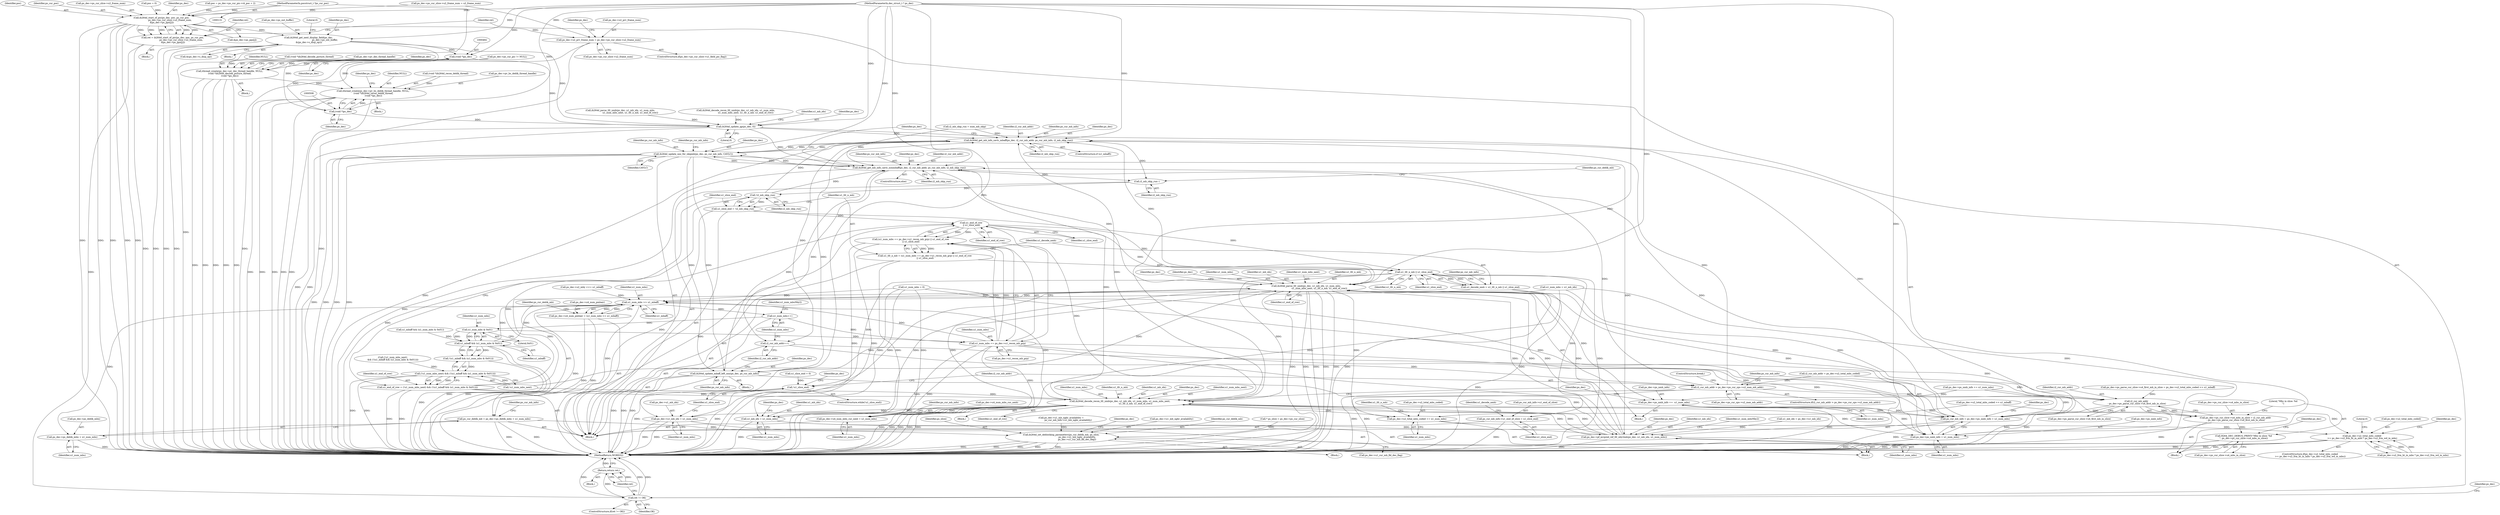 digraph "0_Android_0b23c81c3dd9ec38f7e6806a3955fed1925541a0_1@pointer" {
"1000136" [label="(MethodParameterIn,pocstruct_t *ps_cur_poc)"];
"1000369" [label="(Call,ih264d_start_of_pic(ps_dec, poc, ps_cur_poc,\n                        ps_dec->ps_cur_slice->u2_frame_num,\n &ps_dec->ps_pps[j]))"];
"1000367" [label="(Call,ret = ih264d_start_of_pic(ps_dec, poc, ps_cur_poc,\n                        ps_dec->ps_cur_slice->u2_frame_num,\n &ps_dec->ps_pps[j]))"];
"1000385" [label="(Call,ret != OK)"];
"1000389" [label="(Return,return ret;)"];
"1000408" [label="(Call,ih264d_get_next_display_field(ps_dec,\n                                              ps_dec->ps_out_buffer,\n &(ps_dec->s_disp_op)))"];
"1000463" [label="(Call,(void *)ps_dec)"];
"1000455" [label="(Call,ithread_create(ps_dec->pv_dec_thread_handle, NULL,\n (void *)ih264d_decode_picture_thread,\n (void *)ps_dec))"];
"1000499" [label="(Call,ithread_create(ps_dec->pv_bs_deblk_thread_handle, NULL,\n (void *)ih264d_recon_deblk_thread,\n (void *)ps_dec))"];
"1000507" [label="(Call,(void *)ps_dec)"];
"1001029" [label="(Call,ih264d_update_qp(ps_dec, 0))"];
"1001127" [label="(Call,ih264d_get_mb_info_cavlc_mbaff(ps_dec, i2_cur_mb_addr, ps_cur_mb_info, i2_mb_skip_run))"];
"1001198" [label="(Call,ih264d_update_nnz_for_skipmb(ps_dec, ps_cur_mb_info, CAVLC))"];
"1001133" [label="(Call,ih264d_get_mb_info_cavlc_nonmbaff(ps_dec, i2_cur_mb_addr, ps_cur_mb_info, i2_mb_skip_run))"];
"1001214" [label="(Call,i2_mb_skip_run--)"];
"1001259" [label="(Call,!i2_mb_skip_run)"];
"1001257" [label="(Call,u1_slice_end = !i2_mb_skip_run)"];
"1001269" [label="(Call,u1_end_of_row\n || u1_slice_end)"];
"1001263" [label="(Call,(u1_num_mbs == ps_dec->u1_recon_mb_grp) || u1_end_of_row\n || u1_slice_end)"];
"1001261" [label="(Call,u1_tfr_n_mb = (u1_num_mbs == ps_dec->u1_recon_mb_grp) || u1_end_of_row\n || u1_slice_end)"];
"1001274" [label="(Call,u1_tfr_n_mb || u1_slice_end)"];
"1001066" [label="(Call,!u1_slice_end)"];
"1001272" [label="(Call,u1_decode_nmb = u1_tfr_n_mb || u1_slice_end)"];
"1001277" [label="(Call,ps_cur_mb_info->u1_end_of_slice = u1_slice_end)"];
"1001309" [label="(Call,ih264d_parse_tfr_nmb(ps_dec, u1_mb_idx, u1_num_mbs,\n                                     u1_num_mbs_next, u1_tfr_n_mb, u1_end_of_row))"];
"1001079" [label="(Call,ps_cur_mb_info = ps_dec->ps_nmb_info + u1_num_mbs)"];
"1001081" [label="(Call,ps_dec->ps_nmb_info + u1_num_mbs)"];
"1001086" [label="(Call,ps_dec->u4_num_mbs_cur_nmb = u1_num_mbs)"];
"1001100" [label="(Call,u1_num_mbs >> u1_mbaff)"];
"1001096" [label="(Call,ps_dec->u4_num_pmbair = (u1_num_mbs >> u1_mbaff))"];
"1001103" [label="(Call,ps_cur_deblk_mb = ps_dec->ps_deblk_mbn + u1_num_mbs)"];
"1001145" [label="(Call,ih264d_set_deblocking_parameters(ps_cur_deblk_mb, ps_slice,\n                                             ps_dec->u1_mb_ngbr_availablity,\n                                             ps_dec->u1_cur_mb_fld_dec_flag))"];
"1001105" [label="(Call,ps_dec->ps_deblk_mbn + u1_num_mbs)"];
"1001231" [label="(Call,u1_num_mbs++)"];
"1001254" [label="(Call,u1_num_mbs & 0x01)"];
"1001252" [label="(Call,u1_mbaff && (u1_num_mbs & 0x01))"];
"1001251" [label="(Call,!(u1_mbaff && (u1_num_mbs & 0x01)))"];
"1001248" [label="(Call,(!u1_num_mbs_next) && (!(u1_mbaff && (u1_num_mbs & 0x01))))"];
"1001246" [label="(Call,u1_end_of_row = (!u1_num_mbs_next) && (!(u1_mbaff && (u1_num_mbs & 0x01))))"];
"1001323" [label="(Call,ih264d_decode_recon_tfr_nmb(ps_dec, u1_mb_idx, u1_num_mbs, u1_num_mbs_next,\n                                            u1_tfr_n_mb, u1_end_of_row))"];
"1001330" [label="(Call,ps_dec->u2_total_mbs_coded += u1_num_mbs)"];
"1001403" [label="(Call,ps_dec->u2_total_mbs_coded\n >= ps_dec->u2_frm_ht_in_mbs * ps_dec->u2_frm_wd_in_mbs)"];
"1001340" [label="(Call,u1_mb_idx = u1_num_mbs)"];
"1001285" [label="(Call,ps_dec->pf_mvpred_ref_tfr_nby2mb(ps_dec, u1_mb_idx, u1_num_mbs))"];
"1001343" [label="(Call,ps_dec->u1_mb_idx = u1_num_mbs)"];
"1001264" [label="(Call,u1_num_mbs == ps_dec->u1_recon_mb_grp)"];
"1001316" [label="(Call,ps_dec->ps_nmb_info +=  u1_num_mbs)"];
"1001229" [label="(Call,i2_cur_mb_addr++)"];
"1001071" [label="(Call,i2_cur_mb_addr > ps_dec->ps_cur_sps->u2_max_mb_addr)"];
"1001359" [label="(Call,i2_cur_mb_addr\n - ps_dec->ps_parse_cur_slice->u4_first_mb_in_slice)"];
"1001353" [label="(Call,ps_dec->ps_cur_slice->u4_mbs_in_slice = i2_cur_mb_addr\n - ps_dec->ps_parse_cur_slice->u4_first_mb_in_slice)"];
"1001366" [label="(Call,H264_DEC_DEBUG_PRINT(\"Mbs in slice: %d\n\", ps_dec->ps_cur_slice->u4_mbs_in_slice))"];
"1001226" [label="(Call,ih264d_update_mbaff_left_nnz(ps_dec, ps_cur_mb_info))"];
"1000896" [label="(Call,ps_dec->u2_prv_frame_num = ps_dec->ps_cur_slice->u2_frame_num)"];
"1001105" [label="(Call,ps_dec->ps_deblk_mbn + u1_num_mbs)"];
"1001278" [label="(Call,ps_cur_mb_info->u1_end_of_slice)"];
"1001367" [label="(Literal,\"Mbs in slice: %d\n\")"];
"1001360" [label="(Identifier,i2_cur_mb_addr)"];
"1001144" [label="(Block,)"];
"1000709" [label="(Call,ps_dec->ps_nmb_info += u1_num_mbs)"];
"1000890" [label="(ControlStructure,if(ps_dec->ps_cur_slice->u1_field_pic_flag))"];
"1001141" [label="(Identifier,ps_dec)"];
"1000896" [label="(Call,ps_dec->u2_prv_frame_num = ps_dec->ps_cur_slice->u2_frame_num)"];
"1001261" [label="(Call,u1_tfr_n_mb = (u1_num_mbs == ps_dec->u1_recon_mb_grp) || u1_end_of_row\n || u1_slice_end)"];
"1000280" [label="(Call,poc = ps_dec->ps_cur_pic->i4_poc + 2)"];
"1001057" [label="(Call,i2_cur_mb_addr = ps_dec->u2_total_mbs_coded)"];
"1001318" [label="(Identifier,ps_dec)"];
"1000384" [label="(ControlStructure,if(ret != OK))"];
"1001030" [label="(Identifier,ps_dec)"];
"1001067" [label="(Identifier,u1_slice_end)"];
"1001086" [label="(Call,ps_dec->u4_num_mbs_cur_nmb = u1_num_mbs)"];
"1001337" [label="(Call,u1_num_mbs = 0)"];
"1001106" [label="(Call,ps_dec->ps_deblk_mbn)"];
"1001228" [label="(Identifier,ps_cur_mb_info)"];
"1001271" [label="(Identifier,u1_slice_end)"];
"1001317" [label="(Call,ps_dec->ps_nmb_info)"];
"1001353" [label="(Call,ps_dec->ps_cur_slice->u4_mbs_in_slice = i2_cur_mb_addr\n - ps_dec->ps_parse_cur_slice->u4_first_mb_in_slice)"];
"1001070" [label="(ControlStructure,if(i2_cur_mb_addr > ps_dec->ps_cur_sps->u2_max_mb_addr))"];
"1001324" [label="(Identifier,ps_dec)"];
"1000616" [label="(Call,ps_dec->u1_mb_ngbr_availablity =\n                    ps_cur_mb_info->u1_mb_ngbr_availablity)"];
"1000136" [label="(MethodParameterIn,pocstruct_t *ps_cur_poc)"];
"1001343" [label="(Call,ps_dec->u1_mb_idx = u1_num_mbs)"];
"1001066" [label="(Call,!u1_slice_end)"];
"1001012" [label="(Call,ps_dec->u2_mby <<= u1_mbaff)"];
"1001359" [label="(Call,i2_cur_mb_addr\n - ps_dec->ps_parse_cur_slice->u4_first_mb_in_slice)"];
"1001254" [label="(Call,u1_num_mbs & 0x01)"];
"1000897" [label="(Call,ps_dec->u2_prv_frame_num)"];
"1000702" [label="(Call,ih264d_parse_tfr_nmb(ps_dec, u1_mb_idx, u1_num_mbs,\n                            u1_num_mbs_next, u1_tfr_n_mb, u1_end_of_row))"];
"1001284" [label="(Block,)"];
"1001226" [label="(Call,ih264d_update_mbaff_left_nnz(ps_dec, ps_cur_mb_info))"];
"1001340" [label="(Call,u1_mb_idx = u1_num_mbs)"];
"1001327" [label="(Identifier,u1_num_mbs_next)"];
"1001279" [label="(Identifier,ps_cur_mb_info)"];
"1001285" [label="(Call,ps_dec->pf_mvpred_ref_tfr_nby2mb(ps_dec, u1_mb_idx, u1_num_mbs))"];
"1000275" [label="(Call,ps_dec->ps_cur_pic != NULL)"];
"1001269" [label="(Call,u1_end_of_row\n || u1_slice_end)"];
"1001322" [label="(Block,)"];
"1000407" [label="(Block,)"];
"1001310" [label="(Identifier,ps_dec)"];
"1001273" [label="(Identifier,u1_decode_nmb)"];
"1000390" [label="(Identifier,ret)"];
"1001145" [label="(Call,ih264d_set_deblocking_parameters(ps_cur_deblk_mb, ps_slice,\n                                             ps_dec->u1_mb_ngbr_availablity,\n                                             ps_dec->u1_cur_mb_fld_dec_flag))"];
"1000460" [label="(Call,(void *)ih264d_decode_picture_thread)"];
"1001275" [label="(Identifier,u1_tfr_n_mb)"];
"1001332" [label="(Identifier,ps_dec)"];
"1001200" [label="(Identifier,ps_cur_mb_info)"];
"1001085" [label="(Identifier,u1_num_mbs)"];
"1001249" [label="(Call,!u1_num_mbs_next)"];
"1001402" [label="(ControlStructure,if(ps_dec->u2_total_mbs_coded\n >= ps_dec->u2_frm_ht_in_mbs * ps_dec->u2_frm_wd_in_mbs))"];
"1001096" [label="(Call,ps_dec->u4_num_pmbair = (u1_num_mbs >> u1_mbaff))"];
"1001127" [label="(Call,ih264d_get_mb_info_cavlc_mbaff(ps_dec, i2_cur_mb_addr, ps_cur_mb_info, i2_mb_skip_run))"];
"1001276" [label="(Identifier,u1_slice_end)"];
"1000371" [label="(Identifier,poc)"];
"1001288" [label="(Identifier,u1_num_mbs)"];
"1001136" [label="(Identifier,ps_cur_mb_info)"];
"1000132" [label="(MethodParameterIn,dec_struct_t * ps_dec)"];
"1001214" [label="(Call,i2_mb_skip_run--)"];
"1000386" [label="(Identifier,ret)"];
"1001366" [label="(Call,H264_DEC_DEBUG_PRINT(\"Mbs in slice: %d\n\", ps_dec->ps_cur_slice->u4_mbs_in_slice))"];
"1000385" [label="(Call,ret != OK)"];
"1001205" [label="(Identifier,ps_cur_mb_info)"];
"1001198" [label="(Call,ih264d_update_nnz_for_skipmb(ps_dec, ps_cur_mb_info, CAVLC))"];
"1001283" [label="(Identifier,u1_decode_nmb)"];
"1001334" [label="(Identifier,u1_num_mbs)"];
"1001286" [label="(Identifier,ps_dec)"];
"1000456" [label="(Call,ps_dec->pv_dec_thread_handle)"];
"1000408" [label="(Call,ih264d_get_next_display_field(ps_dec,\n                                              ps_dec->ps_out_buffer,\n &(ps_dec->s_disp_op)))"];
"1000455" [label="(Call,ithread_create(ps_dec->pv_dec_thread_handle, NULL,\n (void *)ih264d_decode_picture_thread,\n (void *)ps_dec))"];
"1001156" [label="(Identifier,ps_dec)"];
"1001131" [label="(Identifier,i2_mb_skip_run)"];
"1001253" [label="(Identifier,u1_mbaff)"];
"1000468" [label="(Identifier,ps_dec)"];
"1001065" [label="(ControlStructure,while(!u1_slice_end))"];
"1001347" [label="(Identifier,u1_num_mbs)"];
"1001132" [label="(ControlStructure,else)"];
"1000465" [label="(Identifier,ps_dec)"];
"1001258" [label="(Identifier,u1_slice_end)"];
"1001312" [label="(Identifier,u1_num_mbs)"];
"1001097" [label="(Call,ps_dec->u4_num_pmbair)"];
"1000238" [label="(Call,ps_dec->ps_cur_slice->u2_frame_num = u2_frame_num)"];
"1001403" [label="(Call,ps_dec->u2_total_mbs_coded\n >= ps_dec->u2_frm_ht_in_mbs * ps_dec->u2_frm_wd_in_mbs)"];
"1000459" [label="(Identifier,NULL)"];
"1001062" [label="(Call,i2_mb_skip_run = num_mb_skip)"];
"1001125" [label="(ControlStructure,if (u1_mbaff))"];
"1001090" [label="(Identifier,u1_num_mbs)"];
"1001329" [label="(Identifier,u1_end_of_row)"];
"1001331" [label="(Call,ps_dec->u2_total_mbs_coded)"];
"1001350" [label="(Identifier,ps_dec)"];
"1001266" [label="(Call,ps_dec->u1_recon_mb_grp)"];
"1000410" [label="(Call,ps_dec->ps_out_buffer)"];
"1001262" [label="(Identifier,u1_tfr_n_mb)"];
"1001093" [label="(Identifier,ps_cur_mb_info)"];
"1001247" [label="(Identifier,u1_end_of_row)"];
"1001078" [label="(ControlStructure,break;)"];
"1001287" [label="(Identifier,u1_mb_idx)"];
"1000681" [label="(Call,u1_mbaff && (u1_num_mbs & 0x01))"];
"1000499" [label="(Call,ithread_create(ps_dec->pv_bs_deblk_thread_handle, NULL,\n (void *)ih264d_recon_deblk_thread,\n (void *)ps_dec))"];
"1001257" [label="(Call,u1_slice_end = !i2_mb_skip_run)"];
"1001256" [label="(Literal,0x01)"];
"1001326" [label="(Identifier,u1_num_mbs)"];
"1000463" [label="(Call,(void *)ps_dec)"];
"1001308" [label="(Block,)"];
"1001031" [label="(Literal,0)"];
"1001259" [label="(Call,!i2_mb_skip_run)"];
"1001100" [label="(Call,u1_num_mbs >> u1_mbaff)"];
"1001417" [label="(Identifier,ps_dec)"];
"1001311" [label="(Identifier,u1_mb_idx)"];
"1001071" [label="(Call,i2_cur_mb_addr > ps_dec->ps_cur_sps->u2_max_mb_addr)"];
"1000387" [label="(Identifier,OK)"];
"1001101" [label="(Identifier,u1_num_mbs)"];
"1001421" [label="(Literal,0)"];
"1001129" [label="(Identifier,i2_cur_mb_addr)"];
"1001215" [label="(Identifier,i2_mb_skip_run)"];
"1001148" [label="(Call,ps_dec->u1_mb_ngbr_availablity)"];
"1000369" [label="(Call,ih264d_start_of_pic(ps_dec, poc, ps_cur_poc,\n                        ps_dec->ps_cur_slice->u2_frame_num,\n &ps_dec->ps_pps[j]))"];
"1001029" [label="(Call,ih264d_update_qp(ps_dec, 0))"];
"1001263" [label="(Call,(u1_num_mbs == ps_dec->u1_recon_mb_grp) || u1_end_of_row\n || u1_slice_end)"];
"1001045" [label="(Call,u1_slice_end = 0)"];
"1001315" [label="(Identifier,u1_end_of_row)"];
"1001232" [label="(Identifier,u1_num_mbs)"];
"1001342" [label="(Identifier,u1_num_mbs)"];
"1000677" [label="(Call,(!u1_num_mbs_next)\n && (!(u1_mbaff && (u1_num_mbs & 0x01))))"];
"1001080" [label="(Identifier,ps_cur_mb_info)"];
"1000389" [label="(Return,return ret;)"];
"1000345" [label="(Block,)"];
"1001082" [label="(Call,ps_dec->ps_nmb_info)"];
"1001290" [label="(Identifier,u1_num_mbsNby2)"];
"1001323" [label="(Call,ih264d_decode_recon_tfr_nmb(ps_dec, u1_mb_idx, u1_num_mbs, u1_num_mbs_next,\n                                            u1_tfr_n_mb, u1_end_of_row))"];
"1001376" [label="(Identifier,ps_dec)"];
"1000372" [label="(Identifier,ps_cur_poc)"];
"1001248" [label="(Call,(!u1_num_mbs_next) && (!(u1_mbaff && (u1_num_mbs & 0x01))))"];
"1001225" [label="(Block,)"];
"1000905" [label="(Call,ps_dec->ps_parse_cur_slice->u4_first_mb_in_slice = ps_dec->u2_total_mbs_coded >> u1_mbaff)"];
"1001328" [label="(Identifier,u1_tfr_n_mb)"];
"1001073" [label="(Call,ps_dec->ps_cur_sps->u2_max_mb_addr)"];
"1001230" [label="(Identifier,i2_cur_mb_addr)"];
"1001134" [label="(Identifier,ps_dec)"];
"1001068" [label="(Block,)"];
"1000419" [label="(Literal,0)"];
"1001309" [label="(Call,ih264d_parse_tfr_nmb(ps_dec, u1_mb_idx, u1_num_mbs,\n                                     u1_num_mbs_next, u1_tfr_n_mb, u1_end_of_row))"];
"1001130" [label="(Identifier,ps_cur_mb_info)"];
"1001255" [label="(Identifier,u1_num_mbs)"];
"1001042" [label="(Call,u1_num_mbs = u1_mb_idx)"];
"1001313" [label="(Identifier,u1_num_mbs_next)"];
"1000500" [label="(Call,ps_dec->pv_bs_deblk_thread_handle)"];
"1001260" [label="(Identifier,i2_mb_skip_run)"];
"1001102" [label="(Identifier,u1_mbaff)"];
"1001252" [label="(Call,u1_mbaff && (u1_num_mbs & 0x01))"];
"1001354" [label="(Call,ps_dec->ps_cur_slice->u4_mbs_in_slice)"];
"1001314" [label="(Identifier,u1_tfr_n_mb)"];
"1000388" [label="(Block,)"];
"1001137" [label="(Identifier,i2_mb_skip_run)"];
"1001325" [label="(Identifier,u1_mb_idx)"];
"1000409" [label="(Identifier,ps_dec)"];
"1000512" [label="(Identifier,ps_dec)"];
"1000716" [label="(Call,ih264d_decode_recon_tfr_nmb(ps_dec, u1_mb_idx, u1_num_mbs,\n                            u1_num_mbs_next, u1_tfr_n_mb, u1_end_of_row))"];
"1000373" [label="(Call,ps_dec->ps_cur_slice->u2_frame_num)"];
"1001234" [label="(Identifier,u1_num_mbsNby2)"];
"1001146" [label="(Identifier,ps_cur_deblk_mb)"];
"1001422" [label="(MethodReturn,WORD32)"];
"1001109" [label="(Identifier,u1_num_mbs)"];
"1001103" [label="(Call,ps_cur_deblk_mb = ps_dec->ps_deblk_mbn + u1_num_mbs)"];
"1001330" [label="(Call,ps_dec->u2_total_mbs_coded += u1_num_mbs)"];
"1001404" [label="(Call,ps_dec->u2_total_mbs_coded)"];
"1000378" [label="(Call,&ps_dec->ps_pps[j])"];
"1001345" [label="(Identifier,ps_dec)"];
"1001201" [label="(Identifier,CAVLC)"];
"1001072" [label="(Identifier,i2_cur_mb_addr)"];
"1001281" [label="(Identifier,u1_slice_end)"];
"1001270" [label="(Identifier,u1_end_of_row)"];
"1001361" [label="(Call,ps_dec->ps_parse_cur_slice->u4_first_mb_in_slice)"];
"1001251" [label="(Call,!(u1_mbaff && (u1_num_mbs & 0x01)))"];
"1001128" [label="(Identifier,ps_dec)"];
"1000249" [label="(Call,poc = 0)"];
"1001320" [label="(Identifier,u1_num_mbs)"];
"1000370" [label="(Identifier,ps_dec)"];
"1001265" [label="(Identifier,u1_num_mbs)"];
"1001227" [label="(Identifier,ps_dec)"];
"1000908" [label="(Identifier,ps_dec)"];
"1000413" [label="(Call,&(ps_dec->s_disp_op))"];
"1001079" [label="(Call,ps_cur_mb_info = ps_dec->ps_nmb_info + u1_num_mbs)"];
"1001264" [label="(Call,u1_num_mbs == ps_dec->u1_recon_mb_grp)"];
"1001199" [label="(Identifier,ps_dec)"];
"1001033" [label="(Identifier,u1_mb_idx)"];
"1001104" [label="(Identifier,ps_cur_deblk_mb)"];
"1001246" [label="(Call,u1_end_of_row = (!u1_num_mbs_next) && (!(u1_mbaff && (u1_num_mbs & 0x01))))"];
"1001341" [label="(Identifier,u1_mb_idx)"];
"1001407" [label="(Call,ps_dec->u2_frm_ht_in_mbs * ps_dec->u2_frm_wd_in_mbs)"];
"1001218" [label="(Identifier,ps_cur_deblk_mb)"];
"1001088" [label="(Identifier,ps_dec)"];
"1001133" [label="(Call,ih264d_get_mb_info_cavlc_nonmbaff(ps_dec, i2_cur_mb_addr, ps_cur_mb_info, i2_mb_skip_run))"];
"1000454" [label="(Block,)"];
"1000493" [label="(Block,)"];
"1000166" [label="(Call,* ps_slice = ps_dec->ps_cur_slice)"];
"1000396" [label="(Identifier,ps_dec)"];
"1001151" [label="(Call,ps_dec->u1_cur_mb_fld_dec_flag)"];
"1000367" [label="(Call,ret = ih264d_start_of_pic(ps_dec, poc, ps_cur_poc,\n                        ps_dec->ps_cur_slice->u2_frame_num,\n &ps_dec->ps_pps[j]))"];
"1001316" [label="(Call,ps_dec->ps_nmb_info +=  u1_num_mbs)"];
"1000911" [label="(Call,ps_dec->u2_total_mbs_coded >> u1_mbaff)"];
"1000509" [label="(Identifier,ps_dec)"];
"1001081" [label="(Call,ps_dec->ps_nmb_info + u1_num_mbs)"];
"1000368" [label="(Identifier,ret)"];
"1001368" [label="(Call,ps_dec->ps_cur_slice->u4_mbs_in_slice)"];
"1001272" [label="(Call,u1_decode_nmb = u1_tfr_n_mb || u1_slice_end)"];
"1001274" [label="(Call,u1_tfr_n_mb || u1_slice_end)"];
"1001344" [label="(Call,ps_dec->u1_mb_idx)"];
"1001112" [label="(Identifier,ps_cur_mb_info)"];
"1001231" [label="(Call,u1_num_mbs++)"];
"1000507" [label="(Call,(void *)ps_dec)"];
"1000138" [label="(Block,)"];
"1001277" [label="(Call,ps_cur_mb_info->u1_end_of_slice = u1_slice_end)"];
"1001087" [label="(Call,ps_dec->u4_num_mbs_cur_nmb)"];
"1000900" [label="(Call,ps_dec->ps_cur_slice->u2_frame_num)"];
"1001229" [label="(Call,i2_cur_mb_addr++)"];
"1001336" [label="(Identifier,u1_tfr_n_mb)"];
"1000503" [label="(Identifier,NULL)"];
"1001135" [label="(Identifier,i2_cur_mb_addr)"];
"1001147" [label="(Identifier,ps_slice)"];
"1001032" [label="(Call,u1_mb_idx = ps_dec->u1_mb_idx)"];
"1000504" [label="(Call,(void *)ih264d_recon_deblk_thread)"];
"1000136" -> "1000131"  [label="AST: "];
"1000136" -> "1001422"  [label="DDG: "];
"1000136" -> "1000369"  [label="DDG: "];
"1000369" -> "1000367"  [label="AST: "];
"1000369" -> "1000378"  [label="CFG: "];
"1000370" -> "1000369"  [label="AST: "];
"1000371" -> "1000369"  [label="AST: "];
"1000372" -> "1000369"  [label="AST: "];
"1000373" -> "1000369"  [label="AST: "];
"1000378" -> "1000369"  [label="AST: "];
"1000367" -> "1000369"  [label="CFG: "];
"1000369" -> "1001422"  [label="DDG: "];
"1000369" -> "1001422"  [label="DDG: "];
"1000369" -> "1001422"  [label="DDG: "];
"1000369" -> "1001422"  [label="DDG: "];
"1000369" -> "1001422"  [label="DDG: "];
"1000369" -> "1000367"  [label="DDG: "];
"1000369" -> "1000367"  [label="DDG: "];
"1000369" -> "1000367"  [label="DDG: "];
"1000369" -> "1000367"  [label="DDG: "];
"1000369" -> "1000367"  [label="DDG: "];
"1000132" -> "1000369"  [label="DDG: "];
"1000280" -> "1000369"  [label="DDG: "];
"1000249" -> "1000369"  [label="DDG: "];
"1000238" -> "1000369"  [label="DDG: "];
"1000369" -> "1000408"  [label="DDG: "];
"1000369" -> "1000896"  [label="DDG: "];
"1000367" -> "1000345"  [label="AST: "];
"1000368" -> "1000367"  [label="AST: "];
"1000386" -> "1000367"  [label="CFG: "];
"1000367" -> "1001422"  [label="DDG: "];
"1000367" -> "1000385"  [label="DDG: "];
"1000385" -> "1000384"  [label="AST: "];
"1000385" -> "1000387"  [label="CFG: "];
"1000386" -> "1000385"  [label="AST: "];
"1000387" -> "1000385"  [label="AST: "];
"1000390" -> "1000385"  [label="CFG: "];
"1000396" -> "1000385"  [label="CFG: "];
"1000385" -> "1001422"  [label="DDG: "];
"1000385" -> "1001422"  [label="DDG: "];
"1000385" -> "1001422"  [label="DDG: "];
"1000385" -> "1000389"  [label="DDG: "];
"1000389" -> "1000388"  [label="AST: "];
"1000389" -> "1000390"  [label="CFG: "];
"1000390" -> "1000389"  [label="AST: "];
"1001422" -> "1000389"  [label="CFG: "];
"1000389" -> "1001422"  [label="DDG: "];
"1000390" -> "1000389"  [label="DDG: "];
"1000408" -> "1000407"  [label="AST: "];
"1000408" -> "1000413"  [label="CFG: "];
"1000409" -> "1000408"  [label="AST: "];
"1000410" -> "1000408"  [label="AST: "];
"1000413" -> "1000408"  [label="AST: "];
"1000419" -> "1000408"  [label="CFG: "];
"1000408" -> "1001422"  [label="DDG: "];
"1000408" -> "1001422"  [label="DDG: "];
"1000408" -> "1001422"  [label="DDG: "];
"1000132" -> "1000408"  [label="DDG: "];
"1000408" -> "1000463"  [label="DDG: "];
"1000408" -> "1000507"  [label="DDG: "];
"1000408" -> "1001029"  [label="DDG: "];
"1000463" -> "1000455"  [label="AST: "];
"1000463" -> "1000465"  [label="CFG: "];
"1000464" -> "1000463"  [label="AST: "];
"1000465" -> "1000463"  [label="AST: "];
"1000455" -> "1000463"  [label="CFG: "];
"1000463" -> "1000455"  [label="DDG: "];
"1000132" -> "1000463"  [label="DDG: "];
"1000463" -> "1000507"  [label="DDG: "];
"1000463" -> "1001029"  [label="DDG: "];
"1000455" -> "1000454"  [label="AST: "];
"1000456" -> "1000455"  [label="AST: "];
"1000459" -> "1000455"  [label="AST: "];
"1000460" -> "1000455"  [label="AST: "];
"1000468" -> "1000455"  [label="CFG: "];
"1000455" -> "1001422"  [label="DDG: "];
"1000455" -> "1001422"  [label="DDG: "];
"1000455" -> "1001422"  [label="DDG: "];
"1000455" -> "1001422"  [label="DDG: "];
"1000455" -> "1001422"  [label="DDG: "];
"1000275" -> "1000455"  [label="DDG: "];
"1000460" -> "1000455"  [label="DDG: "];
"1000455" -> "1000499"  [label="DDG: "];
"1000499" -> "1000493"  [label="AST: "];
"1000499" -> "1000507"  [label="CFG: "];
"1000500" -> "1000499"  [label="AST: "];
"1000503" -> "1000499"  [label="AST: "];
"1000504" -> "1000499"  [label="AST: "];
"1000507" -> "1000499"  [label="AST: "];
"1000512" -> "1000499"  [label="CFG: "];
"1000499" -> "1001422"  [label="DDG: "];
"1000499" -> "1001422"  [label="DDG: "];
"1000499" -> "1001422"  [label="DDG: "];
"1000499" -> "1001422"  [label="DDG: "];
"1000499" -> "1001422"  [label="DDG: "];
"1000275" -> "1000499"  [label="DDG: "];
"1000504" -> "1000499"  [label="DDG: "];
"1000507" -> "1000499"  [label="DDG: "];
"1000507" -> "1000509"  [label="CFG: "];
"1000508" -> "1000507"  [label="AST: "];
"1000509" -> "1000507"  [label="AST: "];
"1000132" -> "1000507"  [label="DDG: "];
"1000507" -> "1001029"  [label="DDG: "];
"1001029" -> "1000138"  [label="AST: "];
"1001029" -> "1001031"  [label="CFG: "];
"1001030" -> "1001029"  [label="AST: "];
"1001031" -> "1001029"  [label="AST: "];
"1001033" -> "1001029"  [label="CFG: "];
"1001029" -> "1001422"  [label="DDG: "];
"1001029" -> "1001422"  [label="DDG: "];
"1000716" -> "1001029"  [label="DDG: "];
"1000702" -> "1001029"  [label="DDG: "];
"1000132" -> "1001029"  [label="DDG: "];
"1001029" -> "1001127"  [label="DDG: "];
"1001029" -> "1001133"  [label="DDG: "];
"1001127" -> "1001125"  [label="AST: "];
"1001127" -> "1001131"  [label="CFG: "];
"1001128" -> "1001127"  [label="AST: "];
"1001129" -> "1001127"  [label="AST: "];
"1001130" -> "1001127"  [label="AST: "];
"1001131" -> "1001127"  [label="AST: "];
"1001141" -> "1001127"  [label="CFG: "];
"1001127" -> "1001422"  [label="DDG: "];
"1001198" -> "1001127"  [label="DDG: "];
"1001226" -> "1001127"  [label="DDG: "];
"1001323" -> "1001127"  [label="DDG: "];
"1001309" -> "1001127"  [label="DDG: "];
"1000132" -> "1001127"  [label="DDG: "];
"1001071" -> "1001127"  [label="DDG: "];
"1001079" -> "1001127"  [label="DDG: "];
"1001062" -> "1001127"  [label="DDG: "];
"1001259" -> "1001127"  [label="DDG: "];
"1001127" -> "1001198"  [label="DDG: "];
"1001127" -> "1001198"  [label="DDG: "];
"1001127" -> "1001214"  [label="DDG: "];
"1001127" -> "1001229"  [label="DDG: "];
"1001198" -> "1001068"  [label="AST: "];
"1001198" -> "1001201"  [label="CFG: "];
"1001199" -> "1001198"  [label="AST: "];
"1001200" -> "1001198"  [label="AST: "];
"1001201" -> "1001198"  [label="AST: "];
"1001205" -> "1001198"  [label="CFG: "];
"1001198" -> "1001422"  [label="DDG: "];
"1001198" -> "1001422"  [label="DDG: "];
"1001198" -> "1001422"  [label="DDG: "];
"1001198" -> "1001422"  [label="DDG: "];
"1001198" -> "1001133"  [label="DDG: "];
"1001133" -> "1001198"  [label="DDG: "];
"1001133" -> "1001198"  [label="DDG: "];
"1000132" -> "1001198"  [label="DDG: "];
"1001198" -> "1001226"  [label="DDG: "];
"1001198" -> "1001226"  [label="DDG: "];
"1001198" -> "1001285"  [label="DDG: "];
"1001133" -> "1001132"  [label="AST: "];
"1001133" -> "1001137"  [label="CFG: "];
"1001134" -> "1001133"  [label="AST: "];
"1001135" -> "1001133"  [label="AST: "];
"1001136" -> "1001133"  [label="AST: "];
"1001137" -> "1001133"  [label="AST: "];
"1001141" -> "1001133"  [label="CFG: "];
"1001133" -> "1001422"  [label="DDG: "];
"1001226" -> "1001133"  [label="DDG: "];
"1001323" -> "1001133"  [label="DDG: "];
"1001309" -> "1001133"  [label="DDG: "];
"1000132" -> "1001133"  [label="DDG: "];
"1001071" -> "1001133"  [label="DDG: "];
"1001079" -> "1001133"  [label="DDG: "];
"1001062" -> "1001133"  [label="DDG: "];
"1001259" -> "1001133"  [label="DDG: "];
"1001133" -> "1001214"  [label="DDG: "];
"1001133" -> "1001229"  [label="DDG: "];
"1001214" -> "1001068"  [label="AST: "];
"1001214" -> "1001215"  [label="CFG: "];
"1001215" -> "1001214"  [label="AST: "];
"1001218" -> "1001214"  [label="CFG: "];
"1001214" -> "1001259"  [label="DDG: "];
"1001259" -> "1001257"  [label="AST: "];
"1001259" -> "1001260"  [label="CFG: "];
"1001260" -> "1001259"  [label="AST: "];
"1001257" -> "1001259"  [label="CFG: "];
"1001259" -> "1001422"  [label="DDG: "];
"1001259" -> "1001257"  [label="DDG: "];
"1001257" -> "1001068"  [label="AST: "];
"1001258" -> "1001257"  [label="AST: "];
"1001262" -> "1001257"  [label="CFG: "];
"1001257" -> "1001422"  [label="DDG: "];
"1001257" -> "1001269"  [label="DDG: "];
"1001257" -> "1001274"  [label="DDG: "];
"1001269" -> "1001263"  [label="AST: "];
"1001269" -> "1001270"  [label="CFG: "];
"1001269" -> "1001271"  [label="CFG: "];
"1001270" -> "1001269"  [label="AST: "];
"1001271" -> "1001269"  [label="AST: "];
"1001263" -> "1001269"  [label="CFG: "];
"1001269" -> "1001422"  [label="DDG: "];
"1001269" -> "1001263"  [label="DDG: "];
"1001269" -> "1001263"  [label="DDG: "];
"1001246" -> "1001269"  [label="DDG: "];
"1001269" -> "1001274"  [label="DDG: "];
"1001269" -> "1001309"  [label="DDG: "];
"1001269" -> "1001323"  [label="DDG: "];
"1001263" -> "1001261"  [label="AST: "];
"1001263" -> "1001264"  [label="CFG: "];
"1001264" -> "1001263"  [label="AST: "];
"1001261" -> "1001263"  [label="CFG: "];
"1001263" -> "1001422"  [label="DDG: "];
"1001263" -> "1001422"  [label="DDG: "];
"1001263" -> "1001261"  [label="DDG: "];
"1001263" -> "1001261"  [label="DDG: "];
"1001264" -> "1001263"  [label="DDG: "];
"1001264" -> "1001263"  [label="DDG: "];
"1001261" -> "1001068"  [label="AST: "];
"1001262" -> "1001261"  [label="AST: "];
"1001273" -> "1001261"  [label="CFG: "];
"1001261" -> "1001422"  [label="DDG: "];
"1001261" -> "1001274"  [label="DDG: "];
"1001274" -> "1001272"  [label="AST: "];
"1001274" -> "1001275"  [label="CFG: "];
"1001274" -> "1001276"  [label="CFG: "];
"1001275" -> "1001274"  [label="AST: "];
"1001276" -> "1001274"  [label="AST: "];
"1001272" -> "1001274"  [label="CFG: "];
"1001274" -> "1001422"  [label="DDG: "];
"1001274" -> "1001066"  [label="DDG: "];
"1001274" -> "1001272"  [label="DDG: "];
"1001274" -> "1001272"  [label="DDG: "];
"1001274" -> "1001277"  [label="DDG: "];
"1001274" -> "1001309"  [label="DDG: "];
"1001274" -> "1001323"  [label="DDG: "];
"1001066" -> "1001065"  [label="AST: "];
"1001066" -> "1001067"  [label="CFG: "];
"1001067" -> "1001066"  [label="AST: "];
"1001072" -> "1001066"  [label="CFG: "];
"1001350" -> "1001066"  [label="CFG: "];
"1001066" -> "1001422"  [label="DDG: "];
"1001066" -> "1001422"  [label="DDG: "];
"1001045" -> "1001066"  [label="DDG: "];
"1001272" -> "1001068"  [label="AST: "];
"1001273" -> "1001272"  [label="AST: "];
"1001279" -> "1001272"  [label="CFG: "];
"1001272" -> "1001422"  [label="DDG: "];
"1001272" -> "1001422"  [label="DDG: "];
"1001277" -> "1001068"  [label="AST: "];
"1001277" -> "1001281"  [label="CFG: "];
"1001278" -> "1001277"  [label="AST: "];
"1001281" -> "1001277"  [label="AST: "];
"1001283" -> "1001277"  [label="CFG: "];
"1001277" -> "1001422"  [label="DDG: "];
"1001309" -> "1001308"  [label="AST: "];
"1001309" -> "1001315"  [label="CFG: "];
"1001310" -> "1001309"  [label="AST: "];
"1001311" -> "1001309"  [label="AST: "];
"1001312" -> "1001309"  [label="AST: "];
"1001313" -> "1001309"  [label="AST: "];
"1001314" -> "1001309"  [label="AST: "];
"1001315" -> "1001309"  [label="AST: "];
"1001318" -> "1001309"  [label="CFG: "];
"1001309" -> "1001422"  [label="DDG: "];
"1001309" -> "1001422"  [label="DDG: "];
"1001309" -> "1001422"  [label="DDG: "];
"1001309" -> "1001422"  [label="DDG: "];
"1001309" -> "1001422"  [label="DDG: "];
"1001309" -> "1001079"  [label="DDG: "];
"1001309" -> "1001081"  [label="DDG: "];
"1001309" -> "1001086"  [label="DDG: "];
"1001309" -> "1001100"  [label="DDG: "];
"1001285" -> "1001309"  [label="DDG: "];
"1001285" -> "1001309"  [label="DDG: "];
"1001285" -> "1001309"  [label="DDG: "];
"1000132" -> "1001309"  [label="DDG: "];
"1001249" -> "1001309"  [label="DDG: "];
"1001246" -> "1001309"  [label="DDG: "];
"1001309" -> "1001316"  [label="DDG: "];
"1001309" -> "1001330"  [label="DDG: "];
"1001309" -> "1001340"  [label="DDG: "];
"1001309" -> "1001343"  [label="DDG: "];
"1001079" -> "1001068"  [label="AST: "];
"1001079" -> "1001081"  [label="CFG: "];
"1001080" -> "1001079"  [label="AST: "];
"1001081" -> "1001079"  [label="AST: "];
"1001088" -> "1001079"  [label="CFG: "];
"1001079" -> "1001422"  [label="DDG: "];
"1000709" -> "1001079"  [label="DDG: "];
"1001316" -> "1001079"  [label="DDG: "];
"1001264" -> "1001079"  [label="DDG: "];
"1001042" -> "1001079"  [label="DDG: "];
"1001337" -> "1001079"  [label="DDG: "];
"1001323" -> "1001079"  [label="DDG: "];
"1001081" -> "1001085"  [label="CFG: "];
"1001082" -> "1001081"  [label="AST: "];
"1001085" -> "1001081"  [label="AST: "];
"1001081" -> "1001422"  [label="DDG: "];
"1000709" -> "1001081"  [label="DDG: "];
"1001316" -> "1001081"  [label="DDG: "];
"1001264" -> "1001081"  [label="DDG: "];
"1001042" -> "1001081"  [label="DDG: "];
"1001337" -> "1001081"  [label="DDG: "];
"1001323" -> "1001081"  [label="DDG: "];
"1001086" -> "1001068"  [label="AST: "];
"1001086" -> "1001090"  [label="CFG: "];
"1001087" -> "1001086"  [label="AST: "];
"1001090" -> "1001086"  [label="AST: "];
"1001093" -> "1001086"  [label="CFG: "];
"1001264" -> "1001086"  [label="DDG: "];
"1001042" -> "1001086"  [label="DDG: "];
"1001337" -> "1001086"  [label="DDG: "];
"1001323" -> "1001086"  [label="DDG: "];
"1001100" -> "1001096"  [label="AST: "];
"1001100" -> "1001102"  [label="CFG: "];
"1001101" -> "1001100"  [label="AST: "];
"1001102" -> "1001100"  [label="AST: "];
"1001096" -> "1001100"  [label="CFG: "];
"1001100" -> "1001422"  [label="DDG: "];
"1001100" -> "1001096"  [label="DDG: "];
"1001100" -> "1001096"  [label="DDG: "];
"1001264" -> "1001100"  [label="DDG: "];
"1001042" -> "1001100"  [label="DDG: "];
"1001337" -> "1001100"  [label="DDG: "];
"1001323" -> "1001100"  [label="DDG: "];
"1001252" -> "1001100"  [label="DDG: "];
"1001012" -> "1001100"  [label="DDG: "];
"1001100" -> "1001103"  [label="DDG: "];
"1001100" -> "1001105"  [label="DDG: "];
"1001100" -> "1001231"  [label="DDG: "];
"1001100" -> "1001252"  [label="DDG: "];
"1001096" -> "1001068"  [label="AST: "];
"1001097" -> "1001096"  [label="AST: "];
"1001104" -> "1001096"  [label="CFG: "];
"1001096" -> "1001422"  [label="DDG: "];
"1001096" -> "1001422"  [label="DDG: "];
"1001103" -> "1001068"  [label="AST: "];
"1001103" -> "1001105"  [label="CFG: "];
"1001104" -> "1001103"  [label="AST: "];
"1001105" -> "1001103"  [label="AST: "];
"1001112" -> "1001103"  [label="CFG: "];
"1001103" -> "1001422"  [label="DDG: "];
"1001103" -> "1001422"  [label="DDG: "];
"1001103" -> "1001145"  [label="DDG: "];
"1001145" -> "1001144"  [label="AST: "];
"1001145" -> "1001151"  [label="CFG: "];
"1001146" -> "1001145"  [label="AST: "];
"1001147" -> "1001145"  [label="AST: "];
"1001148" -> "1001145"  [label="AST: "];
"1001151" -> "1001145"  [label="AST: "];
"1001156" -> "1001145"  [label="CFG: "];
"1001145" -> "1001422"  [label="DDG: "];
"1001145" -> "1001422"  [label="DDG: "];
"1001145" -> "1001422"  [label="DDG: "];
"1001145" -> "1001422"  [label="DDG: "];
"1001145" -> "1001422"  [label="DDG: "];
"1000166" -> "1001145"  [label="DDG: "];
"1000616" -> "1001145"  [label="DDG: "];
"1001105" -> "1001109"  [label="CFG: "];
"1001106" -> "1001105"  [label="AST: "];
"1001109" -> "1001105"  [label="AST: "];
"1001105" -> "1001422"  [label="DDG: "];
"1001231" -> "1001068"  [label="AST: "];
"1001231" -> "1001232"  [label="CFG: "];
"1001232" -> "1001231"  [label="AST: "];
"1001234" -> "1001231"  [label="CFG: "];
"1001231" -> "1001254"  [label="DDG: "];
"1001231" -> "1001264"  [label="DDG: "];
"1001254" -> "1001252"  [label="AST: "];
"1001254" -> "1001256"  [label="CFG: "];
"1001255" -> "1001254"  [label="AST: "];
"1001256" -> "1001254"  [label="AST: "];
"1001252" -> "1001254"  [label="CFG: "];
"1001254" -> "1001252"  [label="DDG: "];
"1001254" -> "1001252"  [label="DDG: "];
"1001254" -> "1001264"  [label="DDG: "];
"1001252" -> "1001251"  [label="AST: "];
"1001252" -> "1001253"  [label="CFG: "];
"1001253" -> "1001252"  [label="AST: "];
"1001251" -> "1001252"  [label="CFG: "];
"1001252" -> "1001422"  [label="DDG: "];
"1001252" -> "1001422"  [label="DDG: "];
"1001252" -> "1001251"  [label="DDG: "];
"1001252" -> "1001251"  [label="DDG: "];
"1000681" -> "1001252"  [label="DDG: "];
"1001251" -> "1001248"  [label="AST: "];
"1001248" -> "1001251"  [label="CFG: "];
"1001251" -> "1001422"  [label="DDG: "];
"1001251" -> "1001248"  [label="DDG: "];
"1001248" -> "1001246"  [label="AST: "];
"1001248" -> "1001249"  [label="CFG: "];
"1001249" -> "1001248"  [label="AST: "];
"1001246" -> "1001248"  [label="CFG: "];
"1001248" -> "1001422"  [label="DDG: "];
"1001248" -> "1001422"  [label="DDG: "];
"1001248" -> "1001246"  [label="DDG: "];
"1001248" -> "1001246"  [label="DDG: "];
"1001249" -> "1001248"  [label="DDG: "];
"1000677" -> "1001248"  [label="DDG: "];
"1001246" -> "1001068"  [label="AST: "];
"1001247" -> "1001246"  [label="AST: "];
"1001258" -> "1001246"  [label="CFG: "];
"1001246" -> "1001422"  [label="DDG: "];
"1001246" -> "1001422"  [label="DDG: "];
"1001246" -> "1001323"  [label="DDG: "];
"1001323" -> "1001322"  [label="AST: "];
"1001323" -> "1001329"  [label="CFG: "];
"1001324" -> "1001323"  [label="AST: "];
"1001325" -> "1001323"  [label="AST: "];
"1001326" -> "1001323"  [label="AST: "];
"1001327" -> "1001323"  [label="AST: "];
"1001328" -> "1001323"  [label="AST: "];
"1001329" -> "1001323"  [label="AST: "];
"1001332" -> "1001323"  [label="CFG: "];
"1001323" -> "1001422"  [label="DDG: "];
"1001323" -> "1001422"  [label="DDG: "];
"1001323" -> "1001422"  [label="DDG: "];
"1001323" -> "1001422"  [label="DDG: "];
"1001323" -> "1001422"  [label="DDG: "];
"1001285" -> "1001323"  [label="DDG: "];
"1001285" -> "1001323"  [label="DDG: "];
"1001285" -> "1001323"  [label="DDG: "];
"1000132" -> "1001323"  [label="DDG: "];
"1001249" -> "1001323"  [label="DDG: "];
"1001323" -> "1001330"  [label="DDG: "];
"1001323" -> "1001340"  [label="DDG: "];
"1001323" -> "1001343"  [label="DDG: "];
"1001330" -> "1001284"  [label="AST: "];
"1001330" -> "1001334"  [label="CFG: "];
"1001331" -> "1001330"  [label="AST: "];
"1001334" -> "1001330"  [label="AST: "];
"1001336" -> "1001330"  [label="CFG: "];
"1000911" -> "1001330"  [label="DDG: "];
"1001330" -> "1001403"  [label="DDG: "];
"1001403" -> "1001402"  [label="AST: "];
"1001403" -> "1001407"  [label="CFG: "];
"1001404" -> "1001403"  [label="AST: "];
"1001407" -> "1001403"  [label="AST: "];
"1001417" -> "1001403"  [label="CFG: "];
"1001421" -> "1001403"  [label="CFG: "];
"1001403" -> "1001422"  [label="DDG: "];
"1001403" -> "1001422"  [label="DDG: "];
"1001403" -> "1001422"  [label="DDG: "];
"1000911" -> "1001403"  [label="DDG: "];
"1001407" -> "1001403"  [label="DDG: "];
"1001407" -> "1001403"  [label="DDG: "];
"1001340" -> "1001284"  [label="AST: "];
"1001340" -> "1001342"  [label="CFG: "];
"1001341" -> "1001340"  [label="AST: "];
"1001342" -> "1001340"  [label="AST: "];
"1001345" -> "1001340"  [label="CFG: "];
"1001340" -> "1001422"  [label="DDG: "];
"1001340" -> "1001285"  [label="DDG: "];
"1001337" -> "1001340"  [label="DDG: "];
"1001285" -> "1001284"  [label="AST: "];
"1001285" -> "1001288"  [label="CFG: "];
"1001286" -> "1001285"  [label="AST: "];
"1001287" -> "1001285"  [label="AST: "];
"1001288" -> "1001285"  [label="AST: "];
"1001290" -> "1001285"  [label="CFG: "];
"1001285" -> "1001422"  [label="DDG: "];
"1001226" -> "1001285"  [label="DDG: "];
"1000132" -> "1001285"  [label="DDG: "];
"1001032" -> "1001285"  [label="DDG: "];
"1001264" -> "1001285"  [label="DDG: "];
"1001343" -> "1001284"  [label="AST: "];
"1001343" -> "1001347"  [label="CFG: "];
"1001344" -> "1001343"  [label="AST: "];
"1001347" -> "1001343"  [label="AST: "];
"1001067" -> "1001343"  [label="CFG: "];
"1001343" -> "1001422"  [label="DDG: "];
"1001343" -> "1001422"  [label="DDG: "];
"1001337" -> "1001343"  [label="DDG: "];
"1001264" -> "1001266"  [label="CFG: "];
"1001265" -> "1001264"  [label="AST: "];
"1001266" -> "1001264"  [label="AST: "];
"1001270" -> "1001264"  [label="CFG: "];
"1001264" -> "1001422"  [label="DDG: "];
"1001264" -> "1001422"  [label="DDG: "];
"1001316" -> "1001308"  [label="AST: "];
"1001316" -> "1001320"  [label="CFG: "];
"1001317" -> "1001316"  [label="AST: "];
"1001320" -> "1001316"  [label="AST: "];
"1001332" -> "1001316"  [label="CFG: "];
"1001316" -> "1001422"  [label="DDG: "];
"1000709" -> "1001316"  [label="DDG: "];
"1001229" -> "1001068"  [label="AST: "];
"1001229" -> "1001230"  [label="CFG: "];
"1001230" -> "1001229"  [label="AST: "];
"1001232" -> "1001229"  [label="CFG: "];
"1001229" -> "1001071"  [label="DDG: "];
"1001229" -> "1001359"  [label="DDG: "];
"1001071" -> "1001070"  [label="AST: "];
"1001071" -> "1001073"  [label="CFG: "];
"1001072" -> "1001071"  [label="AST: "];
"1001073" -> "1001071"  [label="AST: "];
"1001078" -> "1001071"  [label="CFG: "];
"1001080" -> "1001071"  [label="CFG: "];
"1001071" -> "1001422"  [label="DDG: "];
"1001071" -> "1001422"  [label="DDG: "];
"1001057" -> "1001071"  [label="DDG: "];
"1001071" -> "1001359"  [label="DDG: "];
"1001359" -> "1001353"  [label="AST: "];
"1001359" -> "1001361"  [label="CFG: "];
"1001360" -> "1001359"  [label="AST: "];
"1001361" -> "1001359"  [label="AST: "];
"1001353" -> "1001359"  [label="CFG: "];
"1001359" -> "1001422"  [label="DDG: "];
"1001359" -> "1001422"  [label="DDG: "];
"1001359" -> "1001353"  [label="DDG: "];
"1001359" -> "1001353"  [label="DDG: "];
"1001057" -> "1001359"  [label="DDG: "];
"1000905" -> "1001359"  [label="DDG: "];
"1001353" -> "1000138"  [label="AST: "];
"1001354" -> "1001353"  [label="AST: "];
"1001367" -> "1001353"  [label="CFG: "];
"1001353" -> "1001422"  [label="DDG: "];
"1001353" -> "1001366"  [label="DDG: "];
"1001366" -> "1000138"  [label="AST: "];
"1001366" -> "1001368"  [label="CFG: "];
"1001367" -> "1001366"  [label="AST: "];
"1001368" -> "1001366"  [label="AST: "];
"1001376" -> "1001366"  [label="CFG: "];
"1001366" -> "1001422"  [label="DDG: "];
"1001366" -> "1001422"  [label="DDG: "];
"1001226" -> "1001225"  [label="AST: "];
"1001226" -> "1001228"  [label="CFG: "];
"1001227" -> "1001226"  [label="AST: "];
"1001228" -> "1001226"  [label="AST: "];
"1001230" -> "1001226"  [label="CFG: "];
"1001226" -> "1001422"  [label="DDG: "];
"1001226" -> "1001422"  [label="DDG: "];
"1001226" -> "1001422"  [label="DDG: "];
"1000132" -> "1001226"  [label="DDG: "];
"1000896" -> "1000890"  [label="AST: "];
"1000896" -> "1000900"  [label="CFG: "];
"1000897" -> "1000896"  [label="AST: "];
"1000900" -> "1000896"  [label="AST: "];
"1000908" -> "1000896"  [label="CFG: "];
"1000896" -> "1001422"  [label="DDG: "];
"1000896" -> "1001422"  [label="DDG: "];
"1000238" -> "1000896"  [label="DDG: "];
}
